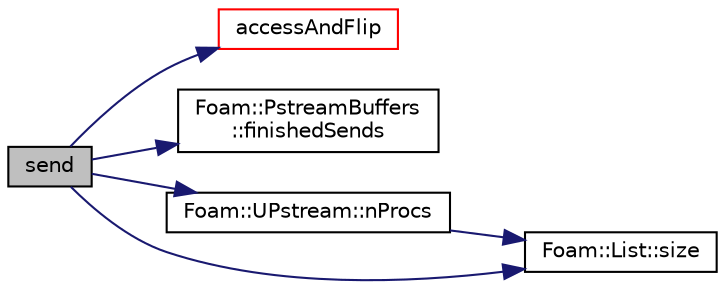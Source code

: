 digraph "send"
{
  bgcolor="transparent";
  edge [fontname="Helvetica",fontsize="10",labelfontname="Helvetica",labelfontsize="10"];
  node [fontname="Helvetica",fontsize="10",shape=record];
  rankdir="LR";
  Node1 [label="send",height=0.2,width=0.4,color="black", fillcolor="grey75", style="filled", fontcolor="black"];
  Node1 -> Node2 [color="midnightblue",fontsize="10",style="solid",fontname="Helvetica"];
  Node2 [label="accessAndFlip",height=0.2,width=0.4,color="red",URL="$a01438.html#a6683368358f03487c7ff5a6b55aed9b6"];
  Node1 -> Node3 [color="midnightblue",fontsize="10",style="solid",fontname="Helvetica"];
  Node3 [label="Foam::PstreamBuffers\l::finishedSends",height=0.2,width=0.4,color="black",URL="$a02067.html#a9a9e71480e6b0d1b6d8ef3450eb576ce",tooltip="Mark all sends as having been done. This will start receives. "];
  Node1 -> Node4 [color="midnightblue",fontsize="10",style="solid",fontname="Helvetica"];
  Node4 [label="Foam::UPstream::nProcs",height=0.2,width=0.4,color="black",URL="$a02878.html#aada0e04d8127eda8ee95be0772754a4f",tooltip="Number of processes in parallel run. "];
  Node4 -> Node5 [color="midnightblue",fontsize="10",style="solid",fontname="Helvetica"];
  Node5 [label="Foam::List::size",height=0.2,width=0.4,color="black",URL="$a01397.html#a8a5f6fa29bd4b500caf186f60245b384",tooltip="Override size to be inconsistent with allocated storage. "];
  Node1 -> Node5 [color="midnightblue",fontsize="10",style="solid",fontname="Helvetica"];
}
